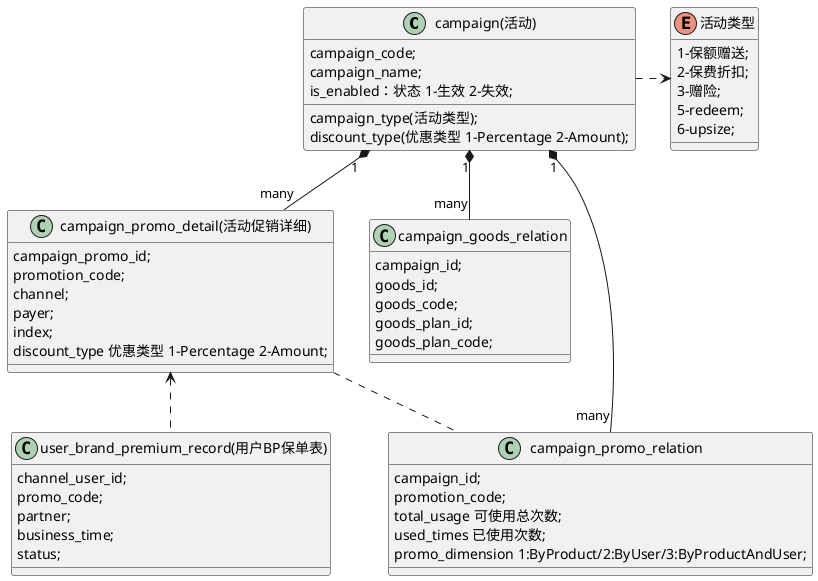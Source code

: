 @startuml


class "campaign(活动)" as campaign{
    campaign_code;
    campaign_name;
    campaign_type(活动类型);
    discount_type(优惠类型 1-Percentage 2-Amount);
    is_enabled：状态 1-生效 2-失效;
}

enum 活动类型{
    1-保额赠送;
    2-保费折扣;
    3-赠险;
    5-redeem;
    6-upsize;
}

campaign .> 活动类型


class campaign_goods_relation {
    campaign_id;
    goods_id;
    goods_code;
    goods_plan_id;
    goods_plan_code;
}

campaign "1" *-- "many" campaign_goods_relation


class "campaign_promo_detail(活动促销详细)" as campaign_promo_detail {
    campaign_promo_id;
    promotion_code;
    channel;
    payer;
    index;
    discount_type 优惠类型 1-Percentage 2-Amount;
}
campaign "1" *-- "many" campaign_promo_detail

class campaign_promo_relation {
    campaign_id;
    promotion_code;
    total_usage 可使用总次数;
    used_times 已使用次数;
    promo_dimension 1:ByProduct/2:ByUser/3:ByProductAndUser;
}
campaign "1" *-- "many" campaign_promo_relation

campaign_promo_detail .. campaign_promo_relation


class "user_brand_premium_record(用户BP保单表)" as user_brand_premium_record {
    channel_user_id;
    promo_code;
    partner;
    business_time;
    status;
}

user_brand_premium_record .up.> campaign_promo_detail
@enduml

